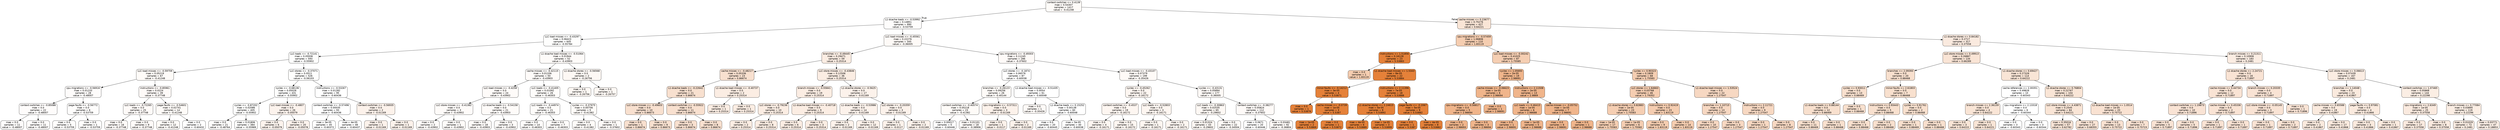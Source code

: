 digraph Tree {
node [shape=box, style="filled, rounded", color="black", fontname=helvetica] ;
edge [fontname=helvetica] ;
0 [label="context-switches <= 0.4139\nmae = 0.54307\nsamples = 1417\nvalue = -0.41248", fillcolor="#e5813908"] ;
1 [label="L1-dcache-loads <= -0.53992\nmae = 0.14851\nsamples = 990\nvalue = -0.53759", fillcolor="#e5813903"] ;
0 -> 1 [labeldistance=2.5, labelangle=45, headlabel="True"] ;
2 [label="LLC-load-misses <= -0.43297\nmae = 0.06423\nsamples = 645\nvalue = -0.55784", fillcolor="#e5813902"] ;
1 -> 2 ;
3 [label="LLC-loads <= -0.72141\nmae = 0.05936\nsamples = 593\nvalue = -0.55902", fillcolor="#e5813902"] ;
2 -> 3 ;
4 [label="LLC-load-misses <= -0.59759\nmae = 0.05219\nsamples = 67\nvalue = -0.41248", fillcolor="#e5813908"] ;
3 -> 4 ;
5 [label="cpu-migrations <= -0.56916\nmae = 0.01233\nsamples = 28\nvalue = -0.48007", fillcolor="#e5813905"] ;
4 -> 5 ;
6 [label="context-switches <= -0.85086\nmae = 0.0\nsamples = 22\nvalue = -0.48007", fillcolor="#e5813905"] ;
5 -> 6 ;
7 [label="mae = 0.0\nsamples = 11\nvalue = -0.48007", fillcolor="#e5813905"] ;
6 -> 7 ;
8 [label="mae = 0.0\nsamples = 11\nvalue = -0.48007", fillcolor="#e5813905"] ;
6 -> 8 ;
9 [label="page-faults <= -0.56772\nmae = 0.0\nsamples = 6\nvalue = -0.53759", fillcolor="#e5813903"] ;
5 -> 9 ;
10 [label="mae = 0.0\nsamples = 5\nvalue = -0.53759", fillcolor="#e5813903"] ;
9 -> 10 ;
11 [label="mae = 0.0\nsamples = 1\nvalue = -0.53759", fillcolor="#e5813903"] ;
9 -> 11 ;
12 [label="instructions <= -0.85961\nmae = 0.0224\nsamples = 39\nvalue = -0.37748", fillcolor="#e5813909"] ;
4 -> 12 ;
13 [label="LLC-loads <= -0.72265\nmae = 0.0\nsamples = 25\nvalue = -0.37748", fillcolor="#e5813909"] ;
12 -> 13 ;
14 [label="mae = 0.0\nsamples = 16\nvalue = -0.37748", fillcolor="#e5813909"] ;
13 -> 14 ;
15 [label="mae = 0.0\nsamples = 9\nvalue = -0.37748", fillcolor="#e5813909"] ;
13 -> 15 ;
16 [label="page-faults <= -0.54601\nmae = 0.02741\nsamples = 14\nvalue = -0.41248", fillcolor="#e5813908"] ;
12 -> 16 ;
17 [label="mae = 0.0\nsamples = 12\nvalue = -0.41248", fillcolor="#e5813908"] ;
16 -> 17 ;
18 [label="mae = 0.0\nsamples = 2\nvalue = -0.60432", fillcolor="#e5813900"] ;
16 -> 18 ;
19 [label="LLC-stores <= -0.37071\nmae = 0.0511\nsamples = 526\nvalue = -0.56103", fillcolor="#e5813902"] ;
3 -> 19 ;
20 [label="cycles <= -0.68136\nmae = 0.05026\nsamples = 431\nvalue = -0.55902", fillcolor="#e5813902"] ;
19 -> 20 ;
21 [label="cycles <= -0.87202\nmae = 0.02086\nsamples = 405\nvalue = -0.55902", fillcolor="#e5813902"] ;
20 -> 21 ;
22 [label="mae = 0.0\nsamples = 21\nvalue = -0.48764", fillcolor="#e5813905"] ;
21 -> 22 ;
23 [label="mae = 0.01806\nsamples = 384\nvalue = -0.55989", fillcolor="#e5813902"] ;
21 -> 23 ;
24 [label="LLC-load-misses <= -0.4807\nmae = 0.0\nsamples = 26\nvalue = -0.05079", fillcolor="#e5813917"] ;
20 -> 24 ;
25 [label="mae = 0.0\nsamples = 6\nvalue = -0.05079", fillcolor="#e5813917"] ;
24 -> 25 ;
26 [label="mae = 0.0\nsamples = 20\nvalue = -0.05078", fillcolor="#e5813917"] ;
24 -> 26 ;
27 [label="instructions <= -0.53267\nmae = 0.01282\nsamples = 95\nvalue = -0.60436", fillcolor="#e5813900"] ;
19 -> 27 ;
28 [label="context-switches <= -0.57496\nmae = 0.00035\nsamples = 93\nvalue = -0.60436", fillcolor="#e5813900"] ;
27 -> 28 ;
29 [label="mae = 3e-05\nsamples = 45\nvalue = -0.60372", fillcolor="#e5813900"] ;
28 -> 29 ;
30 [label="mae = 4e-05\nsamples = 48\nvalue = -0.60437", fillcolor="#e5813900"] ;
28 -> 30 ;
31 [label="context-switches <= -0.56935\nmae = 0.0\nsamples = 2\nvalue = -0.01169", fillcolor="#e5813919"] ;
27 -> 31 ;
32 [label="mae = 0.0\nsamples = 1\nvalue = -0.01169", fillcolor="#e5813919"] ;
31 -> 32 ;
33 [label="mae = 0.0\nsamples = 1\nvalue = -0.01169", fillcolor="#e5813919"] ;
31 -> 33 ;
34 [label="L1-dcache-load-misses <= -0.51064\nmae = 0.01944\nsamples = 52\nvalue = -0.43903", fillcolor="#e5813907"] ;
2 -> 34 ;
35 [label="cache-misses <= -0.42115\nmae = 0.01336\nsamples = 50\nvalue = -0.43903", fillcolor="#e5813907"] ;
34 -> 35 ;
36 [label="LLC-load-misses <= -0.4258\nmae = 0.0\nsamples = 24\nvalue = -0.43902", fillcolor="#e5813907"] ;
35 -> 36 ;
37 [label="LLC-store-misses <= -0.41382\nmae = 0.0\nsamples = 3\nvalue = -0.43902", fillcolor="#e5813907"] ;
36 -> 37 ;
38 [label="mae = 0.0\nsamples = 2\nvalue = -0.43902", fillcolor="#e5813907"] ;
37 -> 38 ;
39 [label="mae = 0.0\nsamples = 1\nvalue = -0.43902", fillcolor="#e5813907"] ;
37 -> 39 ;
40 [label="L1-dcache-loads <= -0.54158\nmae = 0.0\nsamples = 21\nvalue = -0.43903", fillcolor="#e5813907"] ;
36 -> 40 ;
41 [label="mae = 0.0\nsamples = 18\nvalue = -0.43903", fillcolor="#e5813907"] ;
40 -> 41 ;
42 [label="mae = 0.0\nsamples = 3\nvalue = -0.43902", fillcolor="#e5813907"] ;
40 -> 42 ;
43 [label="LLC-loads <= -0.41405\nmae = 0.01092\nsamples = 26\nvalue = -0.46303", fillcolor="#e5813906"] ;
35 -> 43 ;
44 [label="LLC-loads <= -0.44974\nmae = 0.0\nsamples = 21\nvalue = -0.46303", fillcolor="#e5813906"] ;
43 -> 44 ;
45 [label="mae = 0.0\nsamples = 14\nvalue = -0.46303", fillcolor="#e5813906"] ;
44 -> 45 ;
46 [label="mae = 0.0\nsamples = 7\nvalue = -0.46303", fillcolor="#e5813906"] ;
44 -> 46 ;
47 [label="cycles <= -0.37975\nmae = 0.00756\nsamples = 5\nvalue = -0.41382", fillcolor="#e5813908"] ;
43 -> 47 ;
48 [label="mae = 0.0\nsamples = 4\nvalue = -0.41382", fillcolor="#e5813908"] ;
47 -> 48 ;
49 [label="mae = 0.0\nsamples = 1\nvalue = -0.37602", fillcolor="#e5813909"] ;
47 -> 49 ;
50 [label="L1-dcache-stores <= -0.56568\nmae = 0.0\nsamples = 2\nvalue = -0.26756", fillcolor="#e581390e"] ;
34 -> 50 ;
51 [label="mae = 0.0\nsamples = 1\nvalue = -0.26756", fillcolor="#e581390e"] ;
50 -> 51 ;
52 [label="mae = 0.0\nsamples = 1\nvalue = -0.26757", fillcolor="#e581390e"] ;
50 -> 52 ;
53 [label="LLC-load-misses <= -0.45561\nmae = 0.22276\nsamples = 345\nvalue = -0.36005", fillcolor="#e581390a"] ;
1 -> 53 ;
54 [label="branches <= -0.49445\nmae = 0.29471\nsamples = 59\nvalue = 0.25314", fillcolor="#e5813924"] ;
53 -> 54 ;
55 [label="cache-misses <= -0.48217\nmae = 0.05336\nsamples = 23\nvalue = 0.86674", fillcolor="#e581393d"] ;
54 -> 55 ;
56 [label="L1-dcache-loads <= -0.22642\nmae = 0.0\nsamples = 21\nvalue = 0.86674", fillcolor="#e581393d"] ;
55 -> 56 ;
57 [label="LLC-store-misses <= -0.49603\nmae = 0.0\nsamples = 10\nvalue = 0.86673", fillcolor="#e581393d"] ;
56 -> 57 ;
58 [label="mae = 0.0\nsamples = 1\nvalue = 0.86674", fillcolor="#e581393d"] ;
57 -> 58 ;
59 [label="mae = 0.0\nsamples = 9\nvalue = 0.86673", fillcolor="#e581393d"] ;
57 -> 59 ;
60 [label="context-switches <= -0.55922\nmae = 0.0\nsamples = 11\nvalue = 0.86674", fillcolor="#e581393d"] ;
56 -> 60 ;
61 [label="mae = 0.0\nsamples = 3\nvalue = 0.86674", fillcolor="#e581393d"] ;
60 -> 61 ;
62 [label="mae = 0.0\nsamples = 8\nvalue = 0.86674", fillcolor="#e581393d"] ;
60 -> 62 ;
63 [label="L1-dcache-load-misses <= -0.40737\nmae = 0.0\nsamples = 2\nvalue = 0.25314", fillcolor="#e5813924"] ;
55 -> 63 ;
64 [label="mae = 0.0\nsamples = 1\nvalue = 0.25314", fillcolor="#e5813924"] ;
63 -> 64 ;
65 [label="mae = 0.0\nsamples = 1\nvalue = 0.25314", fillcolor="#e5813924"] ;
63 -> 65 ;
66 [label="LLC-store-misses <= -0.43846\nmae = 0.12506\nsamples = 36\nvalue = 0.25314", fillcolor="#e5813924"] ;
54 -> 66 ;
67 [label="branch-misses <= -0.55841\nmae = 0.0\nsamples = 19\nvalue = 0.25314", fillcolor="#e5813924"] ;
66 -> 67 ;
68 [label="LLC-stores <= -0.79236\nmae = 0.0\nsamples = 10\nvalue = 0.25314", fillcolor="#e5813924"] ;
67 -> 68 ;
69 [label="mae = 0.0\nsamples = 2\nvalue = 0.25314", fillcolor="#e5813924"] ;
68 -> 69 ;
70 [label="mae = 0.0\nsamples = 8\nvalue = 0.25314", fillcolor="#e5813924"] ;
68 -> 70 ;
71 [label="L1-dcache-load-misses <= -0.40718\nmae = 0.0\nsamples = 9\nvalue = 0.25314", fillcolor="#e5813924"] ;
67 -> 71 ;
72 [label="mae = 0.0\nsamples = 6\nvalue = 0.25314", fillcolor="#e5813924"] ;
71 -> 72 ;
73 [label="mae = 0.0\nsamples = 3\nvalue = 0.25314", fillcolor="#e5813924"] ;
71 -> 73 ;
74 [label="L1-dcache-stores <= -0.5625\nmae = 0.0\nsamples = 17\nvalue = -0.01169", fillcolor="#e5813919"] ;
66 -> 74 ;
75 [label="L1-dcache-loads <= -0.53986\nmae = 0.0\nsamples = 14\nvalue = -0.01169", fillcolor="#e5813919"] ;
74 -> 75 ;
76 [label="mae = 0.0\nsamples = 2\nvalue = -0.01169", fillcolor="#e5813919"] ;
75 -> 76 ;
77 [label="mae = 0.0\nsamples = 12\nvalue = -0.01169", fillcolor="#e5813919"] ;
75 -> 77 ;
78 [label="LLC-stores <= -0.20359\nmae = 0.0\nsamples = 3\nvalue = -0.01169", fillcolor="#e5813919"] ;
74 -> 78 ;
79 [label="mae = 0.0\nsamples = 1\nvalue = -0.0117", fillcolor="#e5813919"] ;
78 -> 79 ;
80 [label="mae = 0.0\nsamples = 2\nvalue = -0.01169", fillcolor="#e5813919"] ;
78 -> 80 ;
81 [label="cpu-migrations <= -0.49303\nmae = 0.11245\nsamples = 286\nvalue = -0.37602", fillcolor="#e5813909"] ;
53 -> 81 ;
82 [label="LLC-stores <= -0.1874\nmae = 0.06576\nsamples = 87\nvalue = -0.60038", fillcolor="#e5813900"] ;
81 -> 82 ;
83 [label="branches <= -0.26123\nmae = 0.09256\nsamples = 26\nvalue = -0.40144", fillcolor="#e5813908"] ;
82 -> 83 ;
84 [label="context-switches <= -0.40574\nmae = 0.05218\nsamples = 23\nvalue = -0.41382", fillcolor="#e5813908"] ;
83 -> 84 ;
85 [label="mae = 0.00017\nsamples = 5\nvalue = -0.60446", fillcolor="#e5813900"] ;
84 -> 85 ;
86 [label="mae = 0.01101\nsamples = 18\nvalue = -0.38906", fillcolor="#e5813909"] ;
84 -> 86 ;
87 [label="cpu-migrations <= -0.57311\nmae = 0.0\nsamples = 3\nvalue = -0.01169", fillcolor="#e5813919"] ;
83 -> 87 ;
88 [label="mae = 0.0\nsamples = 1\nvalue = -0.0117", fillcolor="#e5813919"] ;
87 -> 88 ;
89 [label="mae = 0.0\nsamples = 2\nvalue = -0.01169", fillcolor="#e5813919"] ;
87 -> 89 ;
90 [label="L1-dcache-load-misses <= -0.51435\nmae = 0.0054\nsamples = 61\nvalue = -0.60048", fillcolor="#e5813900"] ;
82 -> 90 ;
91 [label="mae = 0.0\nsamples = 1\nvalue = -0.35426", fillcolor="#e581390a"] ;
90 -> 91 ;
92 [label="L1-dcache-loads <= 0.15252\nmae = 0.00138\nsamples = 60\nvalue = -0.60048", fillcolor="#e5813900"] ;
90 -> 92 ;
93 [label="mae = 0.0\nsamples = 20\nvalue = -0.60445", fillcolor="#e5813900"] ;
92 -> 93 ;
94 [label="mae = 5e-05\nsamples = 40\nvalue = -0.60038", fillcolor="#e5813900"] ;
92 -> 94 ;
95 [label="LLC-load-misses <= -0.43107\nmae = 0.07379\nsamples = 199\nvalue = -0.35426", fillcolor="#e581390a"] ;
81 -> 95 ;
96 [label="cycles <= -0.45262\nmae = 0.0\nsamples = 22\nvalue = -0.16172", fillcolor="#e5813912"] ;
95 -> 96 ;
97 [label="context-switches <= -0.4537\nmae = 0.0\nsamples = 19\nvalue = -0.16172", fillcolor="#e5813912"] ;
96 -> 97 ;
98 [label="mae = 0.0\nsamples = 4\nvalue = -0.16171", fillcolor="#e5813912"] ;
97 -> 98 ;
99 [label="mae = 0.0\nsamples = 15\nvalue = -0.16172", fillcolor="#e5813912"] ;
97 -> 99 ;
100 [label="LLC-loads <= -0.52803\nmae = 0.0\nsamples = 3\nvalue = -0.16171", fillcolor="#e5813912"] ;
96 -> 100 ;
101 [label="mae = 0.0\nsamples = 1\nvalue = -0.16171", fillcolor="#e5813912"] ;
100 -> 101 ;
102 [label="mae = 0.0\nsamples = 2\nvalue = -0.16171", fillcolor="#e5813912"] ;
100 -> 102 ;
103 [label="cycles <= -0.43131\nmae = 0.05894\nsamples = 177\nvalue = -0.36005", fillcolor="#e581390a"] ;
95 -> 103 ;
104 [label="LLC-loads <= -0.30863\nmae = 0.02535\nsamples = 65\nvalue = -0.29602", fillcolor="#e581390d"] ;
103 -> 104 ;
105 [label="mae = 0.01324\nsamples = 43\nvalue = -0.29602", fillcolor="#e581390d"] ;
104 -> 105 ;
106 [label="mae = 0.0\nsamples = 22\nvalue = -0.34504", fillcolor="#e581390b"] ;
104 -> 106 ;
107 [label="context-switches <= -0.38277\nmae = 0.05824\nsamples = 112\nvalue = -0.37602", fillcolor="#e5813909"] ;
103 -> 107 ;
108 [label="mae = 0.0671\nsamples = 20\nvalue = -0.60446", fillcolor="#e5813900"] ;
107 -> 108 ;
109 [label="mae = 0.03481\nsamples = 92\nvalue = -0.36804", fillcolor="#e581390a"] ;
107 -> 109 ;
110 [label="cache-misses <= 0.23677\nmae = 0.75276\nsamples = 427\nvalue = 0.64221", fillcolor="#e5813934"] ;
0 -> 110 [labeldistance=2.5, labelangle=-45, headlabel="False"] ;
111 [label="cpu-migrations <= -0.57459\nmae = 1.06806\nsamples = 110\nvalue = 1.83119", fillcolor="#e5813965"] ;
110 -> 111 ;
112 [label="instructions <= 1.51856\nmae = 0.16128\nsamples = 23\nvalue = 5.53883", fillcolor="#e58139ff"] ;
111 -> 112 ;
113 [label="mae = 0.0\nsamples = 1\nvalue = 1.83119", fillcolor="#e5813965"] ;
112 -> 113 ;
114 [label="L1-dcache-load-misses <= 1.5343\nmae = 8e-05\nsamples = 22\nvalue = 5.53884", fillcolor="#e58139ff"] ;
112 -> 114 ;
115 [label="minor-faults <= -0.14212\nmae = 3e-05\nsamples = 4\nvalue = 5.53871", fillcolor="#e58139ff"] ;
114 -> 115 ;
116 [label="mae = 0.0\nsamples = 1\nvalue = 5.53876", fillcolor="#e58139ff"] ;
115 -> 116 ;
117 [label="cache-misses <= -0.0739\nmae = 1e-05\nsamples = 3\nvalue = 5.5387", fillcolor="#e58139ff"] ;
115 -> 117 ;
118 [label="mae = 1e-05\nsamples = 2\nvalue = 5.53869", fillcolor="#e58139ff"] ;
117 -> 118 ;
119 [label="mae = 0.0\nsamples = 1\nvalue = 5.53872", fillcolor="#e58139ff"] ;
117 -> 119 ;
120 [label="instructions <= 2.11396\nmae = 7e-05\nsamples = 18\nvalue = 5.53888", fillcolor="#e58139ff"] ;
114 -> 120 ;
121 [label="L1-dcache-stores <= 2.24615\nmae = 5e-05\nsamples = 9\nvalue = 5.53892", fillcolor="#e58139ff"] ;
120 -> 121 ;
122 [label="mae = 4e-05\nsamples = 6\nvalue = 5.53889", fillcolor="#e58139ff"] ;
121 -> 122 ;
123 [label="mae = 1e-05\nsamples = 3\nvalue = 5.53899", fillcolor="#e58139ff"] ;
121 -> 123 ;
124 [label="page-faults <= -0.2067\nmae = 5e-05\nsamples = 9\nvalue = 5.53882", fillcolor="#e58139ff"] ;
120 -> 124 ;
125 [label="mae = 0.0\nsamples = 1\nvalue = 5.5387", fillcolor="#e58139ff"] ;
124 -> 125 ;
126 [label="mae = 4e-05\nsamples = 8\nvalue = 5.53882", fillcolor="#e58139ff"] ;
124 -> 126 ;
127 [label="LLC-load-misses <= -0.00242\nmae = 0.41025\nsamples = 87\nvalue = 1.75585", fillcolor="#e5813962"] ;
111 -> 127 ;
128 [label="cycles <= 1.05693\nmae = 2e-05\nsamples = 19\nvalue = 2.98691", fillcolor="#e5813995"] ;
127 -> 128 ;
129 [label="cache-misses <= -0.06623\nmae = 1e-05\nsamples = 6\nvalue = 2.98694", fillcolor="#e5813995"] ;
128 -> 129 ;
130 [label="cpu-migrations <= -0.56817\nmae = 0.0\nsamples = 5\nvalue = 2.98694", fillcolor="#e5813995"] ;
129 -> 130 ;
131 [label="mae = 0.0\nsamples = 2\nvalue = 2.98693", fillcolor="#e5813995"] ;
130 -> 131 ;
132 [label="mae = 0.0\nsamples = 3\nvalue = 2.98694", fillcolor="#e5813995"] ;
130 -> 132 ;
133 [label="mae = 0.0\nsamples = 1\nvalue = 2.98691", fillcolor="#e5813995"] ;
129 -> 133 ;
134 [label="instructions <= 2.11508\nmae = 2e-05\nsamples = 13\nvalue = 2.9869", fillcolor="#e5813995"] ;
128 -> 134 ;
135 [label="LLC-loads <= 0.46415\nmae = 1e-05\nsamples = 6\nvalue = 2.98688", fillcolor="#e5813995"] ;
134 -> 135 ;
136 [label="mae = 0.0\nsamples = 1\nvalue = 2.98691", fillcolor="#e5813995"] ;
135 -> 136 ;
137 [label="mae = 1e-05\nsamples = 5\nvalue = 2.98688", fillcolor="#e5813995"] ;
135 -> 137 ;
138 [label="cache-misses <= -0.05752\nmae = 1e-05\nsamples = 7\nvalue = 2.98691", fillcolor="#e5813995"] ;
134 -> 138 ;
139 [label="mae = 0.0\nsamples = 6\nvalue = 2.98691", fillcolor="#e5813995"] ;
138 -> 139 ;
140 [label="mae = 0.0\nsamples = 1\nvalue = 2.98688", fillcolor="#e5813995"] ;
138 -> 140 ;
141 [label="cycles <= 0.90323\nmae = 0.1809\nsamples = 68\nvalue = 1.75583", fillcolor="#e5813962"] ;
127 -> 141 ;
142 [label="LLC-stores <= 1.64663\nmae = 0.03768\nsamples = 46\nvalue = 1.79352", fillcolor="#e5813964"] ;
141 -> 142 ;
143 [label="L1-dcache-stores <= 0.82883\nmae = 1e-05\nsamples = 23\nvalue = 1.75583", fillcolor="#e5813962"] ;
142 -> 143 ;
144 [label="mae = 1e-05\nsamples = 17\nvalue = 1.75583", fillcolor="#e5813962"] ;
143 -> 144 ;
145 [label="mae = 1e-05\nsamples = 6\nvalue = 1.75582", fillcolor="#e5813962"] ;
143 -> 145 ;
146 [label="instructions <= 0.92419\nmae = 0.0\nsamples = 23\nvalue = 1.83119", fillcolor="#e5813965"] ;
142 -> 146 ;
147 [label="mae = 0.0\nsamples = 9\nvalue = 1.83119", fillcolor="#e5813965"] ;
146 -> 147 ;
148 [label="mae = 0.0\nsamples = 14\nvalue = 1.83119", fillcolor="#e5813965"] ;
146 -> 148 ;
149 [label="L1-dcache-load-misses <= 1.53524\nmae = 0.0\nsamples = 22\nvalue = 1.27547", fillcolor="#e581394e"] ;
141 -> 149 ;
150 [label="branches <= 1.10715\nmae = 0.0\nsamples = 13\nvalue = 1.27547", fillcolor="#e581394e"] ;
149 -> 150 ;
151 [label="mae = 0.0\nsamples = 10\nvalue = 1.27547", fillcolor="#e581394e"] ;
150 -> 151 ;
152 [label="mae = 0.0\nsamples = 3\nvalue = 1.27547", fillcolor="#e581394e"] ;
150 -> 152 ;
153 [label="instructions <= 2.11721\nmae = 0.0\nsamples = 9\nvalue = 1.27547", fillcolor="#e581394e"] ;
149 -> 153 ;
154 [label="mae = 0.0\nsamples = 1\nvalue = 1.27547", fillcolor="#e581394e"] ;
153 -> 154 ;
155 [label="mae = 0.0\nsamples = 8\nvalue = 1.27547", fillcolor="#e581394e"] ;
153 -> 155 ;
156 [label="L1-dcache-stores <= 0.84182\nmae = 0.2717\nsamples = 317\nvalue = 0.37558", fillcolor="#e5813929"] ;
110 -> 156 ;
157 [label="LLC-store-misses <= 0.49913\nmae = 0.26867\nsamples = 134\nvalue = 0.66289", fillcolor="#e5813935"] ;
156 -> 157 ;
158 [label="branches <= 2.09393\nmae = 0.0\nsamples = 20\nvalue = 0.88468", fillcolor="#e581393e"] ;
157 -> 158 ;
159 [label="cycles <= 0.93011\nmae = 0.0\nsamples = 13\nvalue = 0.88469", fillcolor="#e581393e"] ;
158 -> 159 ;
160 [label="L1-dcache-loads <= 0.88144\nmae = 0.0\nsamples = 12\nvalue = 0.88469", fillcolor="#e581393e"] ;
159 -> 160 ;
161 [label="mae = 0.0\nsamples = 11\nvalue = 0.88469", fillcolor="#e581393e"] ;
160 -> 161 ;
162 [label="mae = 0.0\nsamples = 1\nvalue = 0.88468", fillcolor="#e581393e"] ;
160 -> 162 ;
163 [label="mae = 0.0\nsamples = 1\nvalue = 0.88468", fillcolor="#e581393e"] ;
159 -> 163 ;
164 [label="minor-faults <= 2.61803\nmae = 0.0\nsamples = 7\nvalue = 0.88468", fillcolor="#e581393e"] ;
158 -> 164 ;
165 [label="instructions <= 0.93443\nmae = 0.0\nsamples = 5\nvalue = 0.88468", fillcolor="#e581393e"] ;
164 -> 165 ;
166 [label="mae = 0.0\nsamples = 3\nvalue = 0.88468", fillcolor="#e581393e"] ;
165 -> 166 ;
167 [label="mae = 0.0\nsamples = 2\nvalue = 0.88468", fillcolor="#e581393e"] ;
165 -> 167 ;
168 [label="cycles <= 0.91761\nmae = 0.0\nsamples = 2\nvalue = 0.88468", fillcolor="#e581393e"] ;
164 -> 168 ;
169 [label="mae = 0.0\nsamples = 1\nvalue = 0.88469", fillcolor="#e581393e"] ;
168 -> 169 ;
170 [label="mae = 0.0\nsamples = 1\nvalue = 0.88468", fillcolor="#e581393e"] ;
168 -> 170 ;
171 [label="L1-dcache-stores <= 0.69427\nmae = 0.27326\nsamples = 114\nvalue = 0.64222", fillcolor="#e5813934"] ;
157 -> 171 ;
172 [label="cache-references <= 2.00351\nmae = 0.49826\nsamples = 10\nvalue = -0.60343", fillcolor="#e5813900"] ;
171 -> 172 ;
173 [label="branch-misses <= 2.36159\nmae = 0.0\nsamples = 4\nvalue = 0.64222", fillcolor="#e5813934"] ;
172 -> 173 ;
174 [label="mae = 0.0\nsamples = 3\nvalue = 0.64222", fillcolor="#e5813934"] ;
173 -> 174 ;
175 [label="mae = 0.0\nsamples = 1\nvalue = 0.64221", fillcolor="#e5813934"] ;
173 -> 175 ;
176 [label="cpu-migrations <= 2.13318\nmae = 0.0\nsamples = 6\nvalue = -0.60344", fillcolor="#e5813900"] ;
172 -> 176 ;
177 [label="mae = 0.0\nsamples = 3\nvalue = -0.60343", fillcolor="#e5813900"] ;
176 -> 177 ;
178 [label="mae = 0.0\nsamples = 3\nvalue = -0.60344", fillcolor="#e5813900"] ;
176 -> 178 ;
179 [label="L1-dcache-stores <= 0.76804\nmae = 0.22767\nsamples = 104\nvalue = 0.64222", fillcolor="#e5813934"] ;
171 -> 179 ;
180 [label="LLC-store-misses <= 4.43871\nmae = 0.2545\nsamples = 84\nvalue = 0.64221", fillcolor="#e5813934"] ;
179 -> 180 ;
181 [label="mae = 0.35016\nsamples = 57\nvalue = 0.62782", fillcolor="#e5813933"] ;
180 -> 181 ;
182 [label="mae = 0.0\nsamples = 27\nvalue = 0.68355", fillcolor="#e5813935"] ;
180 -> 182 ;
183 [label="L1-dcache-load-misses <= 1.0514\nmae = 1e-05\nsamples = 20\nvalue = 0.75722", fillcolor="#e5813939"] ;
179 -> 183 ;
184 [label="mae = 0.0\nsamples = 13\nvalue = 0.75722", fillcolor="#e5813939"] ;
183 -> 184 ;
185 [label="mae = 0.0\nsamples = 7\nvalue = 0.75723", fillcolor="#e5813939"] ;
183 -> 185 ;
186 [label="branch-misses <= 0.21311\nmae = 0.10906\nsamples = 183\nvalue = 0.2481", fillcolor="#e5813923"] ;
156 -> 186 ;
187 [label="L1-dcache-stores <= 2.24721\nmae = 0.0\nsamples = 16\nvalue = 0.71897", fillcolor="#e5813937"] ;
186 -> 187 ;
188 [label="cache-misses <= 0.44734\nmae = 0.0\nsamples = 12\nvalue = 0.71897", fillcolor="#e5813937"] ;
187 -> 188 ;
189 [label="context-switches <= 1.19873\nmae = 0.0\nsamples = 10\nvalue = 0.71896", fillcolor="#e5813937"] ;
188 -> 189 ;
190 [label="mae = 0.0\nsamples = 5\nvalue = 0.71897", fillcolor="#e5813937"] ;
189 -> 190 ;
191 [label="mae = 0.0\nsamples = 5\nvalue = 0.71896", fillcolor="#e5813937"] ;
189 -> 191 ;
192 [label="cache-misses <= 0.45336\nmae = 0.0\nsamples = 2\nvalue = 0.71897", fillcolor="#e5813937"] ;
188 -> 192 ;
193 [label="mae = 0.0\nsamples = 1\nvalue = 0.71897", fillcolor="#e5813937"] ;
192 -> 193 ;
194 [label="mae = 0.0\nsamples = 1\nvalue = 0.71897", fillcolor="#e5813937"] ;
192 -> 194 ;
195 [label="branch-misses <= 0.20335\nmae = 0.0\nsamples = 4\nvalue = 0.71897", fillcolor="#e5813937"] ;
187 -> 195 ;
196 [label="LLC-store-misses <= -0.05145\nmae = 0.0\nsamples = 3\nvalue = 0.71897", fillcolor="#e5813937"] ;
195 -> 196 ;
197 [label="mae = 0.0\nsamples = 1\nvalue = 0.71897", fillcolor="#e5813937"] ;
196 -> 197 ;
198 [label="mae = 0.0\nsamples = 2\nvalue = 0.71897", fillcolor="#e5813937"] ;
196 -> 198 ;
199 [label="mae = 0.0\nsamples = 1\nvalue = 0.71896", fillcolor="#e5813937"] ;
195 -> 199 ;
200 [label="LLC-store-misses <= 0.06613\nmae = 0.07439\nsamples = 167\nvalue = 0.2481", fillcolor="#e5813923"] ;
186 -> 200 ;
201 [label="branches <= 1.14048\nmae = 0.0\nsamples = 23\nvalue = 0.41867", fillcolor="#e581392a"] ;
200 -> 201 ;
202 [label="cache-misses <= 0.65588\nmae = 0.0\nsamples = 19\nvalue = 0.41867", fillcolor="#e581392a"] ;
201 -> 202 ;
203 [label="mae = 0.0\nsamples = 2\nvalue = 0.41867", fillcolor="#e581392a"] ;
202 -> 203 ;
204 [label="mae = 0.0\nsamples = 17\nvalue = 0.41868", fillcolor="#e581392a"] ;
202 -> 204 ;
205 [label="page-faults <= 0.97081\nmae = 0.0\nsamples = 4\nvalue = 0.41866", fillcolor="#e581392a"] ;
201 -> 205 ;
206 [label="mae = 0.0\nsamples = 3\nvalue = 0.41866", fillcolor="#e581392a"] ;
205 -> 206 ;
207 [label="mae = 0.0\nsamples = 1\nvalue = 0.41867", fillcolor="#e581392a"] ;
205 -> 207 ;
208 [label="context-switches <= 1.07465\nmae = 0.05868\nsamples = 144\nvalue = 0.22298", fillcolor="#e5813922"] ;
200 -> 208 ;
209 [label="cpu-migrations <= 2.6349\nmae = 1e-05\nsamples = 25\nvalue = 0.37558", fillcolor="#e5813929"] ;
208 -> 209 ;
210 [label="mae = 0.0\nsamples = 17\nvalue = 0.37558", fillcolor="#e5813929"] ;
209 -> 210 ;
211 [label="mae = 0.0\nsamples = 8\nvalue = 0.37558", fillcolor="#e5813929"] ;
209 -> 211 ;
212 [label="branch-misses <= 0.77084\nmae = 0.03895\nsamples = 119\nvalue = 0.22296", fillcolor="#e5813922"] ;
208 -> 212 ;
213 [label="mae = 0.01029\nsamples = 72\nvalue = 0.2481", fillcolor="#e5813923"] ;
212 -> 213 ;
214 [label="mae = 0.03771\nsamples = 47\nvalue = 0.18853", fillcolor="#e5813921"] ;
212 -> 214 ;
}